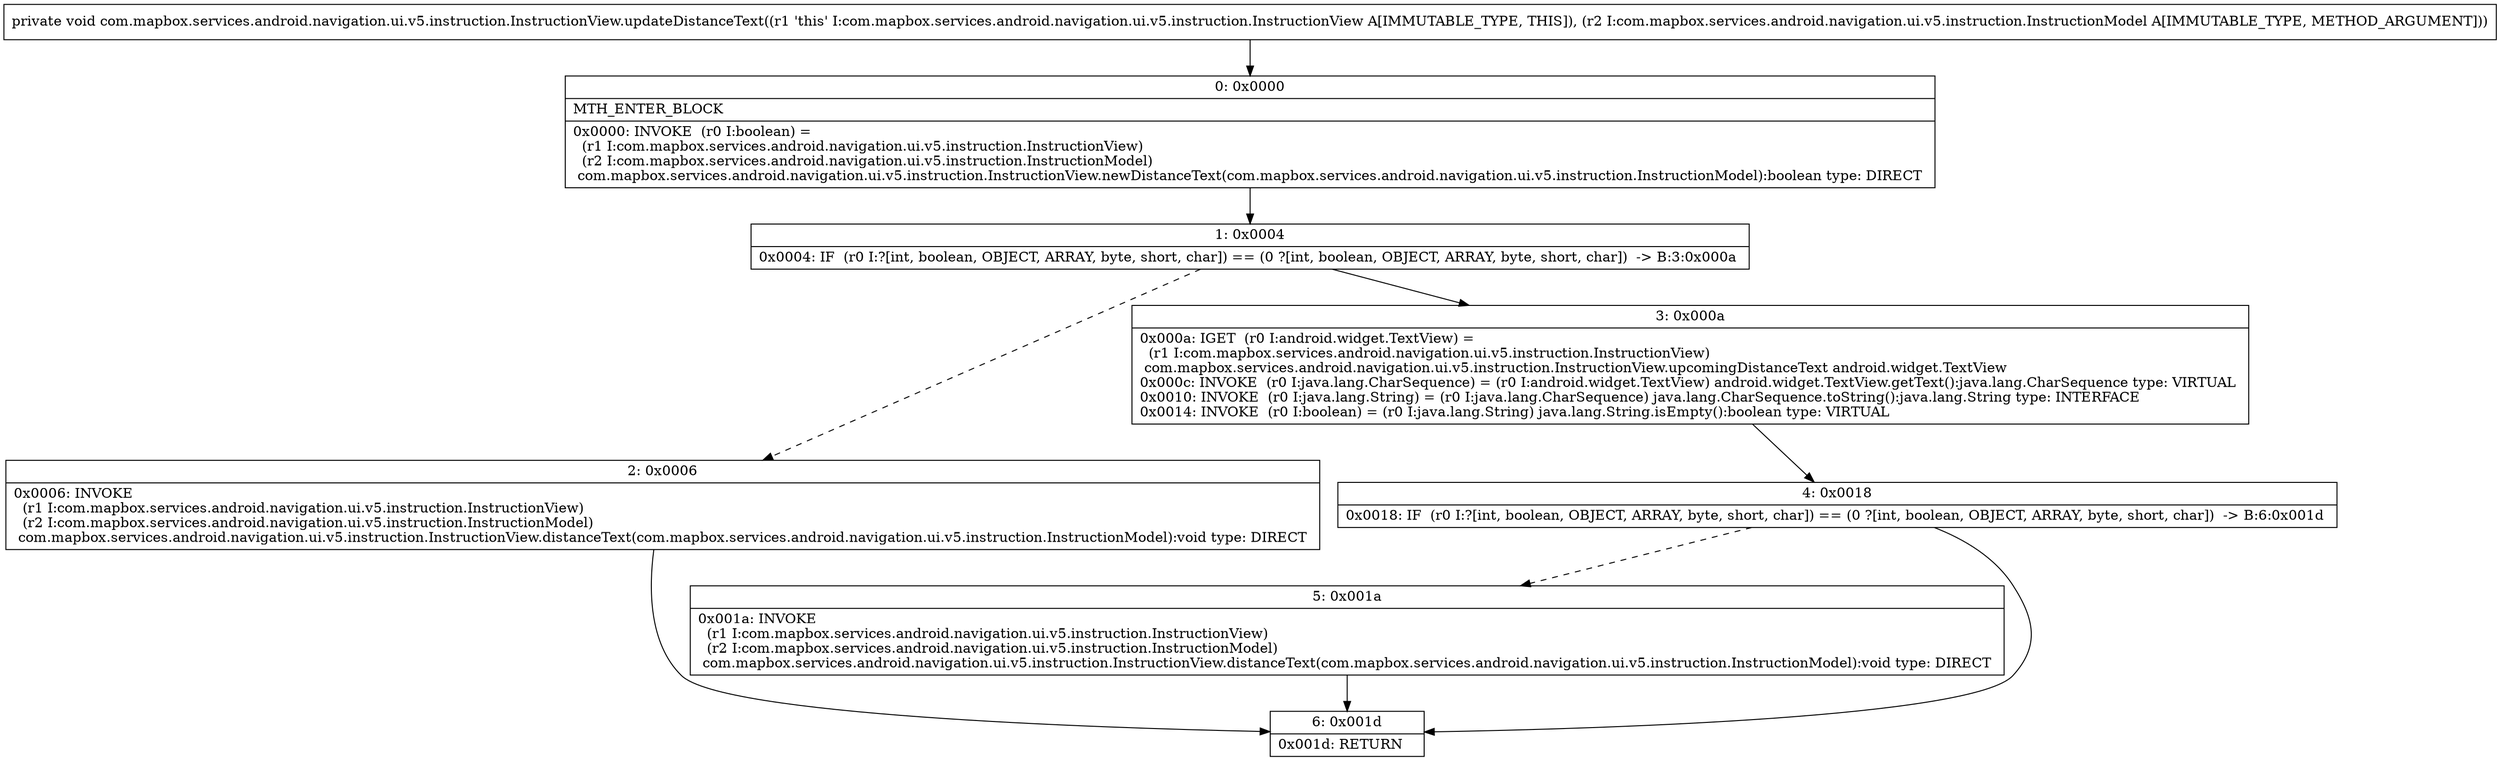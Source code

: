 digraph "CFG forcom.mapbox.services.android.navigation.ui.v5.instruction.InstructionView.updateDistanceText(Lcom\/mapbox\/services\/android\/navigation\/ui\/v5\/instruction\/InstructionModel;)V" {
Node_0 [shape=record,label="{0\:\ 0x0000|MTH_ENTER_BLOCK\l|0x0000: INVOKE  (r0 I:boolean) = \l  (r1 I:com.mapbox.services.android.navigation.ui.v5.instruction.InstructionView)\l  (r2 I:com.mapbox.services.android.navigation.ui.v5.instruction.InstructionModel)\l com.mapbox.services.android.navigation.ui.v5.instruction.InstructionView.newDistanceText(com.mapbox.services.android.navigation.ui.v5.instruction.InstructionModel):boolean type: DIRECT \l}"];
Node_1 [shape=record,label="{1\:\ 0x0004|0x0004: IF  (r0 I:?[int, boolean, OBJECT, ARRAY, byte, short, char]) == (0 ?[int, boolean, OBJECT, ARRAY, byte, short, char])  \-\> B:3:0x000a \l}"];
Node_2 [shape=record,label="{2\:\ 0x0006|0x0006: INVOKE  \l  (r1 I:com.mapbox.services.android.navigation.ui.v5.instruction.InstructionView)\l  (r2 I:com.mapbox.services.android.navigation.ui.v5.instruction.InstructionModel)\l com.mapbox.services.android.navigation.ui.v5.instruction.InstructionView.distanceText(com.mapbox.services.android.navigation.ui.v5.instruction.InstructionModel):void type: DIRECT \l}"];
Node_3 [shape=record,label="{3\:\ 0x000a|0x000a: IGET  (r0 I:android.widget.TextView) = \l  (r1 I:com.mapbox.services.android.navigation.ui.v5.instruction.InstructionView)\l com.mapbox.services.android.navigation.ui.v5.instruction.InstructionView.upcomingDistanceText android.widget.TextView \l0x000c: INVOKE  (r0 I:java.lang.CharSequence) = (r0 I:android.widget.TextView) android.widget.TextView.getText():java.lang.CharSequence type: VIRTUAL \l0x0010: INVOKE  (r0 I:java.lang.String) = (r0 I:java.lang.CharSequence) java.lang.CharSequence.toString():java.lang.String type: INTERFACE \l0x0014: INVOKE  (r0 I:boolean) = (r0 I:java.lang.String) java.lang.String.isEmpty():boolean type: VIRTUAL \l}"];
Node_4 [shape=record,label="{4\:\ 0x0018|0x0018: IF  (r0 I:?[int, boolean, OBJECT, ARRAY, byte, short, char]) == (0 ?[int, boolean, OBJECT, ARRAY, byte, short, char])  \-\> B:6:0x001d \l}"];
Node_5 [shape=record,label="{5\:\ 0x001a|0x001a: INVOKE  \l  (r1 I:com.mapbox.services.android.navigation.ui.v5.instruction.InstructionView)\l  (r2 I:com.mapbox.services.android.navigation.ui.v5.instruction.InstructionModel)\l com.mapbox.services.android.navigation.ui.v5.instruction.InstructionView.distanceText(com.mapbox.services.android.navigation.ui.v5.instruction.InstructionModel):void type: DIRECT \l}"];
Node_6 [shape=record,label="{6\:\ 0x001d|0x001d: RETURN   \l}"];
MethodNode[shape=record,label="{private void com.mapbox.services.android.navigation.ui.v5.instruction.InstructionView.updateDistanceText((r1 'this' I:com.mapbox.services.android.navigation.ui.v5.instruction.InstructionView A[IMMUTABLE_TYPE, THIS]), (r2 I:com.mapbox.services.android.navigation.ui.v5.instruction.InstructionModel A[IMMUTABLE_TYPE, METHOD_ARGUMENT])) }"];
MethodNode -> Node_0;
Node_0 -> Node_1;
Node_1 -> Node_2[style=dashed];
Node_1 -> Node_3;
Node_2 -> Node_6;
Node_3 -> Node_4;
Node_4 -> Node_5[style=dashed];
Node_4 -> Node_6;
Node_5 -> Node_6;
}

